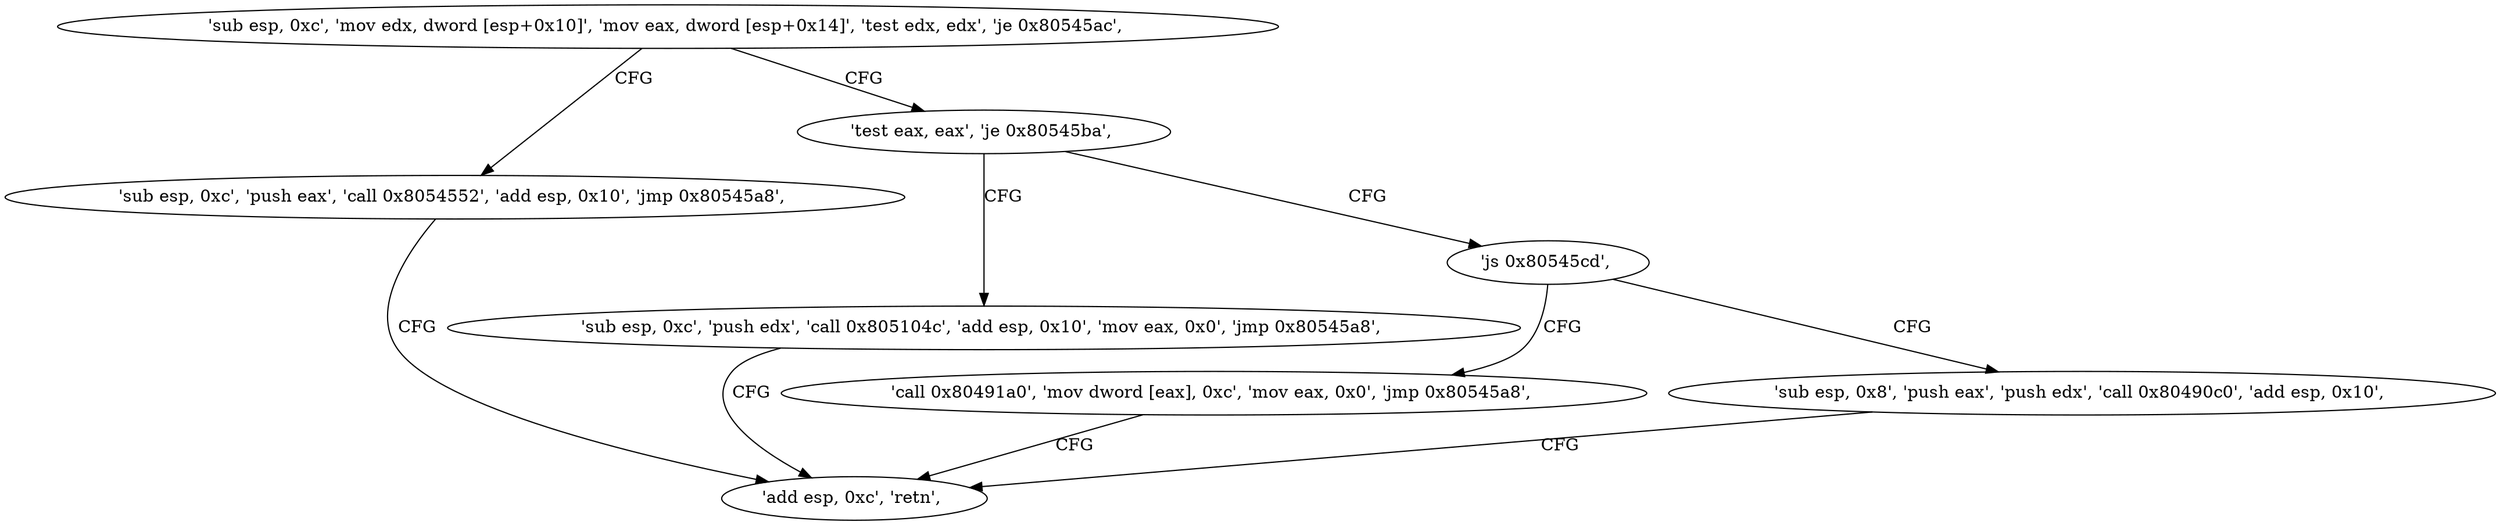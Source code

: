 digraph "func" {
"134563206" [label = "'sub esp, 0xc', 'mov edx, dword [esp+0x10]', 'mov eax, dword [esp+0x14]', 'test edx, edx', 'je 0x80545ac', " ]
"134563244" [label = "'sub esp, 0xc', 'push eax', 'call 0x8054552', 'add esp, 0x10', 'jmp 0x80545a8', " ]
"134563221" [label = "'test eax, eax', 'je 0x80545ba', " ]
"134563240" [label = "'add esp, 0xc', 'retn', " ]
"134563258" [label = "'sub esp, 0xc', 'push edx', 'call 0x805104c', 'add esp, 0x10', 'mov eax, 0x0', 'jmp 0x80545a8', " ]
"134563225" [label = "'js 0x80545cd', " ]
"134563277" [label = "'call 0x80491a0', 'mov dword [eax], 0xc', 'mov eax, 0x0', 'jmp 0x80545a8', " ]
"134563227" [label = "'sub esp, 0x8', 'push eax', 'push edx', 'call 0x80490c0', 'add esp, 0x10', " ]
"134563206" -> "134563244" [ label = "CFG" ]
"134563206" -> "134563221" [ label = "CFG" ]
"134563244" -> "134563240" [ label = "CFG" ]
"134563221" -> "134563258" [ label = "CFG" ]
"134563221" -> "134563225" [ label = "CFG" ]
"134563258" -> "134563240" [ label = "CFG" ]
"134563225" -> "134563277" [ label = "CFG" ]
"134563225" -> "134563227" [ label = "CFG" ]
"134563277" -> "134563240" [ label = "CFG" ]
"134563227" -> "134563240" [ label = "CFG" ]
}
